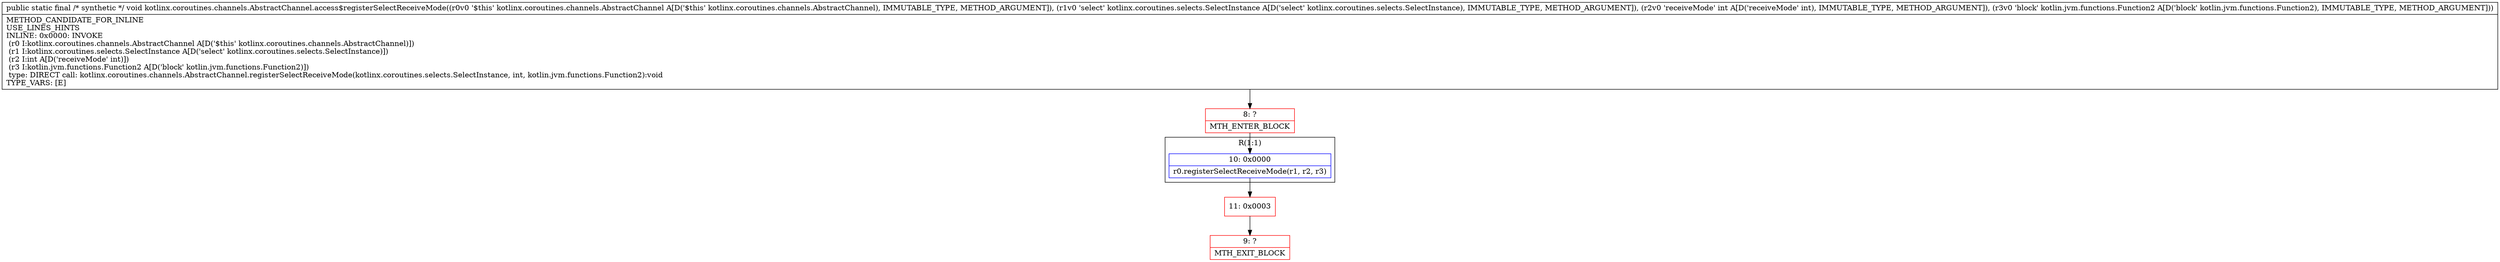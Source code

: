 digraph "CFG forkotlinx.coroutines.channels.AbstractChannel.access$registerSelectReceiveMode(Lkotlinx\/coroutines\/channels\/AbstractChannel;Lkotlinx\/coroutines\/selects\/SelectInstance;ILkotlin\/jvm\/functions\/Function2;)V" {
subgraph cluster_Region_739746206 {
label = "R(1:1)";
node [shape=record,color=blue];
Node_10 [shape=record,label="{10\:\ 0x0000|r0.registerSelectReceiveMode(r1, r2, r3)\l}"];
}
Node_8 [shape=record,color=red,label="{8\:\ ?|MTH_ENTER_BLOCK\l}"];
Node_11 [shape=record,color=red,label="{11\:\ 0x0003}"];
Node_9 [shape=record,color=red,label="{9\:\ ?|MTH_EXIT_BLOCK\l}"];
MethodNode[shape=record,label="{public static final \/* synthetic *\/ void kotlinx.coroutines.channels.AbstractChannel.access$registerSelectReceiveMode((r0v0 '$this' kotlinx.coroutines.channels.AbstractChannel A[D('$this' kotlinx.coroutines.channels.AbstractChannel), IMMUTABLE_TYPE, METHOD_ARGUMENT]), (r1v0 'select' kotlinx.coroutines.selects.SelectInstance A[D('select' kotlinx.coroutines.selects.SelectInstance), IMMUTABLE_TYPE, METHOD_ARGUMENT]), (r2v0 'receiveMode' int A[D('receiveMode' int), IMMUTABLE_TYPE, METHOD_ARGUMENT]), (r3v0 'block' kotlin.jvm.functions.Function2 A[D('block' kotlin.jvm.functions.Function2), IMMUTABLE_TYPE, METHOD_ARGUMENT]))  | METHOD_CANDIDATE_FOR_INLINE\lUSE_LINES_HINTS\lINLINE: 0x0000: INVOKE  \l  (r0 I:kotlinx.coroutines.channels.AbstractChannel A[D('$this' kotlinx.coroutines.channels.AbstractChannel)])\l  (r1 I:kotlinx.coroutines.selects.SelectInstance A[D('select' kotlinx.coroutines.selects.SelectInstance)])\l  (r2 I:int A[D('receiveMode' int)])\l  (r3 I:kotlin.jvm.functions.Function2 A[D('block' kotlin.jvm.functions.Function2)])\l type: DIRECT call: kotlinx.coroutines.channels.AbstractChannel.registerSelectReceiveMode(kotlinx.coroutines.selects.SelectInstance, int, kotlin.jvm.functions.Function2):void\lTYPE_VARS: [E]\l}"];
MethodNode -> Node_8;Node_10 -> Node_11;
Node_8 -> Node_10;
Node_11 -> Node_9;
}

